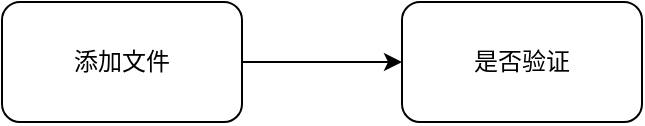 <mxfile version="21.2.1" type="github">
  <diagram name="第 1 页" id="U38pYlGBrGNYsR3tnVjK">
    <mxGraphModel dx="954" dy="576" grid="1" gridSize="10" guides="1" tooltips="1" connect="1" arrows="1" fold="1" page="1" pageScale="1" pageWidth="827" pageHeight="1169" math="0" shadow="0">
      <root>
        <mxCell id="0" />
        <mxCell id="1" parent="0" />
        <mxCell id="q2HGxqcZNZlD7bTHZVSu-3" value="" style="edgeStyle=orthogonalEdgeStyle;rounded=0;orthogonalLoop=1;jettySize=auto;html=1;" edge="1" parent="1" source="q2HGxqcZNZlD7bTHZVSu-1" target="q2HGxqcZNZlD7bTHZVSu-2">
          <mxGeometry relative="1" as="geometry" />
        </mxCell>
        <mxCell id="q2HGxqcZNZlD7bTHZVSu-1" value="添加文件" style="rounded=1;whiteSpace=wrap;html=1;direction=west;" vertex="1" parent="1">
          <mxGeometry x="10" y="230" width="120" height="60" as="geometry" />
        </mxCell>
        <mxCell id="q2HGxqcZNZlD7bTHZVSu-2" value="是否验证" style="rounded=1;whiteSpace=wrap;html=1;direction=west;" vertex="1" parent="1">
          <mxGeometry x="210" y="230" width="120" height="60" as="geometry" />
        </mxCell>
      </root>
    </mxGraphModel>
  </diagram>
</mxfile>
